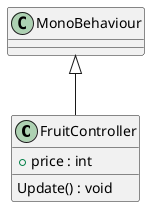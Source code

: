 @startuml
class FruitController {
    + price : int
    Update() : void
}
MonoBehaviour <|-- FruitController
@enduml
